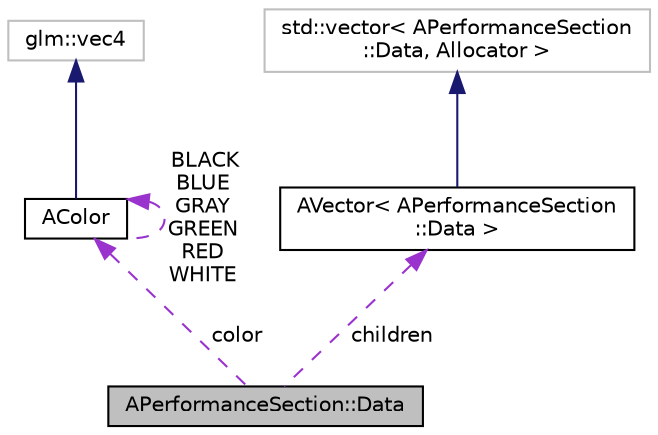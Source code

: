 digraph "APerformanceSection::Data"
{
 // LATEX_PDF_SIZE
  edge [fontname="Helvetica",fontsize="10",labelfontname="Helvetica",labelfontsize="10"];
  node [fontname="Helvetica",fontsize="10",shape=record];
  Node1 [label="APerformanceSection::Data",height=0.2,width=0.4,color="black", fillcolor="grey75", style="filled", fontcolor="black",tooltip=" "];
  Node2 -> Node1 [dir="back",color="darkorchid3",fontsize="10",style="dashed",label=" color" ,fontname="Helvetica"];
  Node2 [label="AColor",height=0.2,width=0.4,color="black", fillcolor="white", style="filled",URL="$classAColor.html",tooltip="Represents a 4-component floating point color."];
  Node3 -> Node2 [dir="back",color="midnightblue",fontsize="10",style="solid",fontname="Helvetica"];
  Node3 [label="glm::vec4",height=0.2,width=0.4,color="grey75", fillcolor="white", style="filled",tooltip=" "];
  Node2 -> Node2 [dir="back",color="darkorchid3",fontsize="10",style="dashed",label=" BLACK\nBLUE\nGRAY\nGREEN\nRED\nWHITE" ,fontname="Helvetica"];
  Node4 -> Node1 [dir="back",color="darkorchid3",fontsize="10",style="dashed",label=" children" ,fontname="Helvetica"];
  Node4 [label="AVector\< APerformanceSection\l::Data \>",height=0.2,width=0.4,color="black", fillcolor="white", style="filled",URL="$classAVector.html",tooltip=" "];
  Node5 -> Node4 [dir="back",color="midnightblue",fontsize="10",style="solid",fontname="Helvetica"];
  Node5 [label="std::vector\< APerformanceSection\l::Data, Allocator \>",height=0.2,width=0.4,color="grey75", fillcolor="white", style="filled",tooltip=" "];
}
